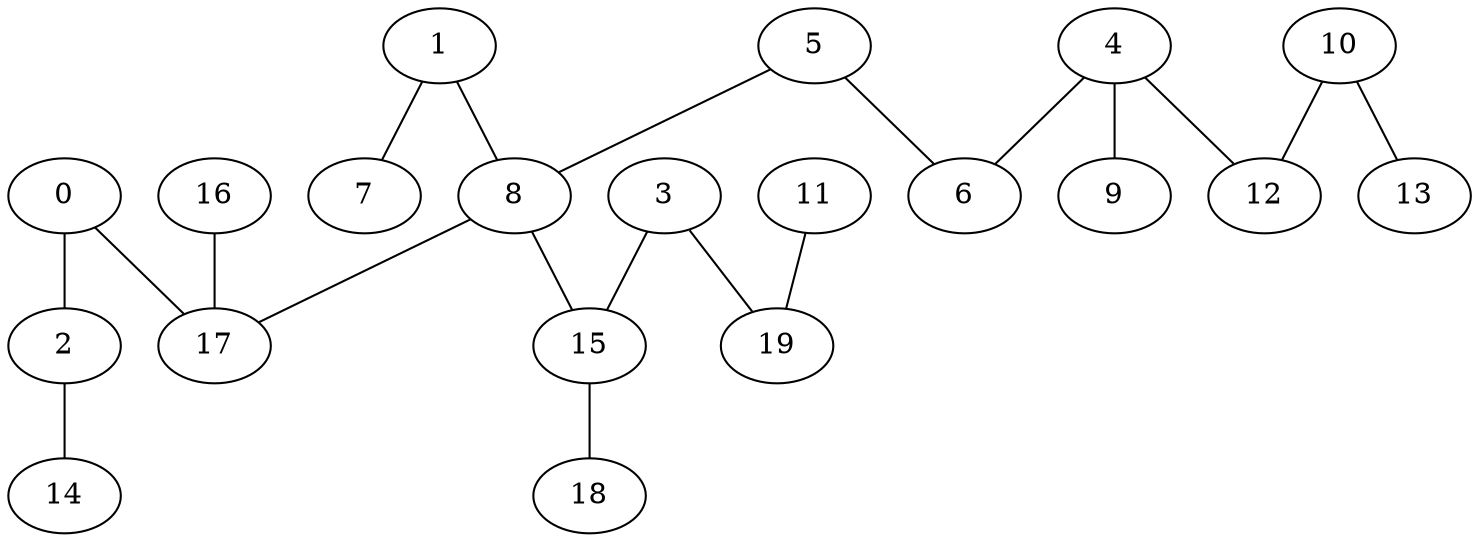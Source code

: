 graph {
    0 [pos="68,-21!"];
    1 [pos="57,60!"];
    2 [pos="82,-60!"];
    3 [pos="-33,54!"];
    4 [pos="-44,11!"];
    5 [pos="-5,26!"];
    6 [pos="-27,3!"];
    7 [pos="90,83!"];
    8 [pos="27,43!"];
    9 [pos="-72,21!"];
    10 [pos="-97,-51!"];
    11 [pos="-73,61!"];
    12 [pos="-69,-20!"];
    13 [pos="-74,-78!"];
    14 [pos="100,-56!"];
    15 [pos="3,68!"];
    16 [pos="23,-41!"];
    17 [pos="28,5!"];
    18 [pos="-1,95!"];
    19 [pos="-41,54!"];
    2 -- 14 
    0 -- 2 
    10 -- 13 
    3 -- 19 
    11 -- 19 
    4 -- 6 
    4 -- 9 
    5 -- 6 
    1 -- 8 
    15 -- 18 
    8 -- 15 
    5 -- 8 
    8 -- 17 
    3 -- 15 
    4 -- 12 
    1 -- 7 
    10 -- 12 
    16 -- 17 
    0 -- 17 
  }